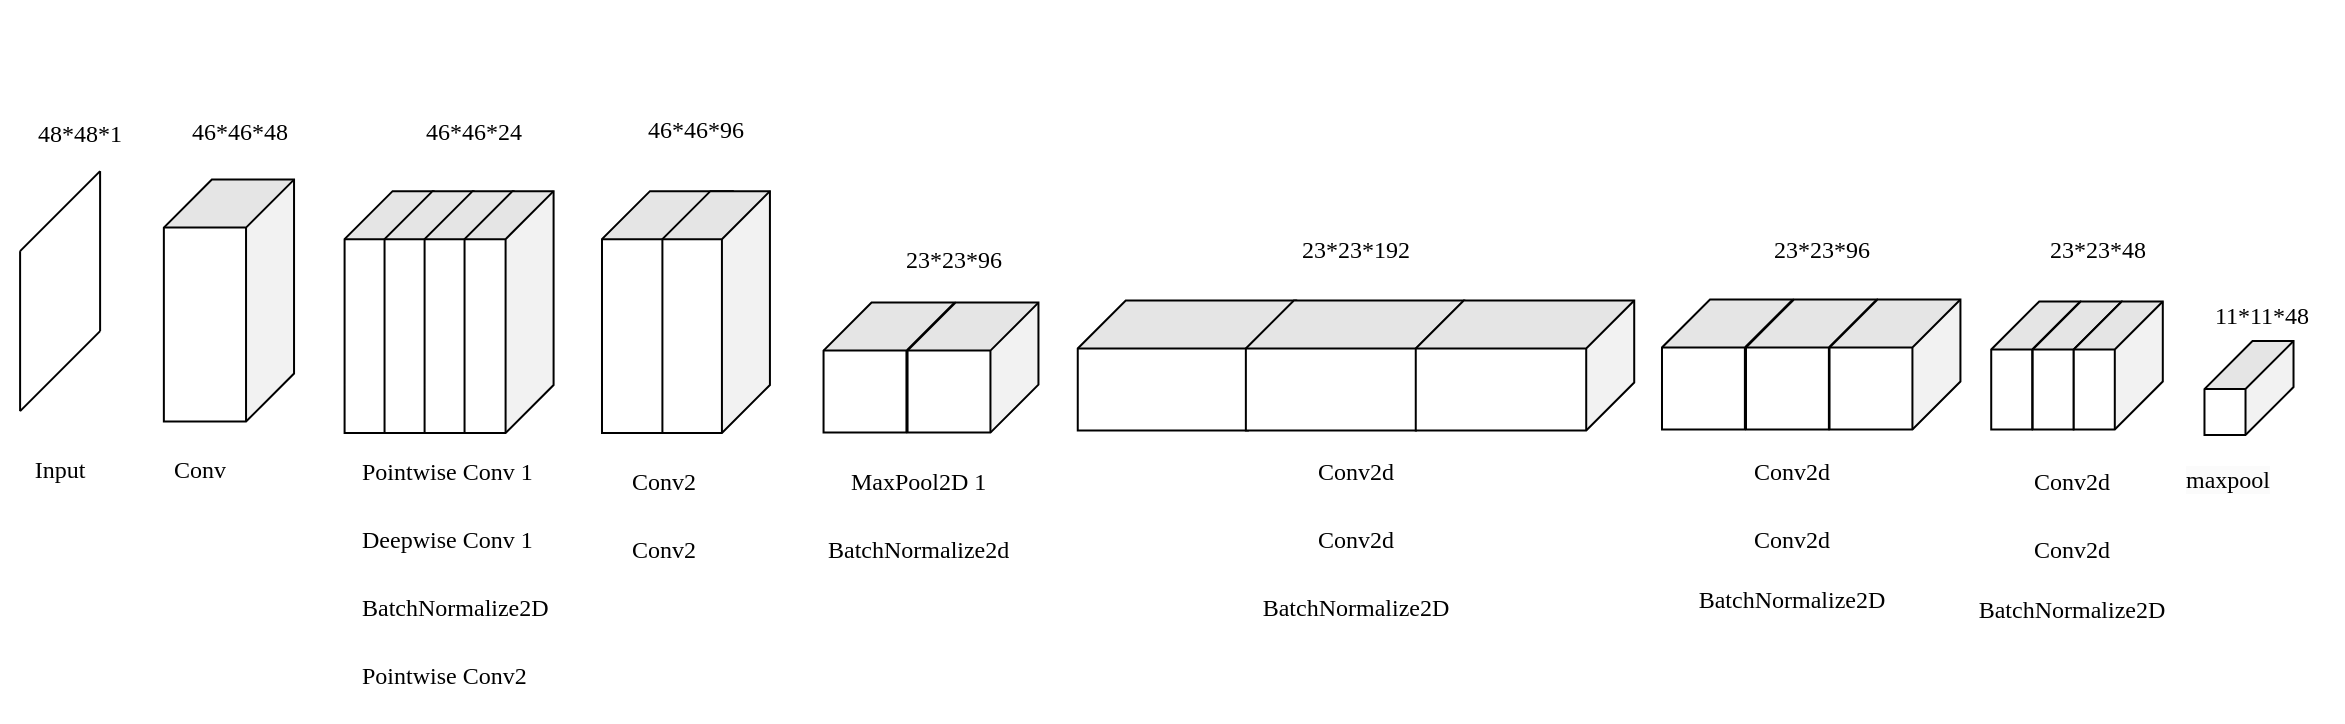 <mxfile version="24.4.14" type="github">
  <diagram name="Page-1" id="ruQCSjTuEK-CR4j8ts8-">
    <mxGraphModel dx="906" dy="392" grid="1" gridSize="10" guides="1" tooltips="1" connect="1" arrows="1" fold="1" page="1" pageScale="1" pageWidth="827" pageHeight="1169" math="0" shadow="0">
      <root>
        <mxCell id="0" />
        <mxCell id="1" parent="0" />
        <mxCell id="BOT6v-Y-nVdcMwbrMlGy-1" value="" style="endArrow=none;html=1;rounded=0;" parent="1" edge="1">
          <mxGeometry width="50" height="50" relative="1" as="geometry">
            <mxPoint x="249.05" y="250.57" as="sourcePoint" />
            <mxPoint x="289.05" y="210.57" as="targetPoint" />
          </mxGeometry>
        </mxCell>
        <mxCell id="BOT6v-Y-nVdcMwbrMlGy-2" value="" style="endArrow=none;html=1;rounded=0;" parent="1" edge="1">
          <mxGeometry width="50" height="50" relative="1" as="geometry">
            <mxPoint x="249.05" y="330.57" as="sourcePoint" />
            <mxPoint x="249.05" y="250.57" as="targetPoint" />
          </mxGeometry>
        </mxCell>
        <mxCell id="BOT6v-Y-nVdcMwbrMlGy-3" value="" style="endArrow=none;html=1;rounded=0;" parent="1" edge="1">
          <mxGeometry width="50" height="50" relative="1" as="geometry">
            <mxPoint x="249.05" y="330.57" as="sourcePoint" />
            <mxPoint x="289.05" y="290.57" as="targetPoint" />
          </mxGeometry>
        </mxCell>
        <mxCell id="BOT6v-Y-nVdcMwbrMlGy-4" value="" style="endArrow=none;html=1;rounded=0;" parent="1" edge="1">
          <mxGeometry width="50" height="50" relative="1" as="geometry">
            <mxPoint x="289.05" y="290.57" as="sourcePoint" />
            <mxPoint x="289.05" y="210.57" as="targetPoint" />
          </mxGeometry>
        </mxCell>
        <mxCell id="BOT6v-Y-nVdcMwbrMlGy-33" value="&lt;p style=&quot;font-family: &amp;quot;YAFdJllHsUM 0&amp;quot;, _fb_, auto; --fontSize: 16px; --lineHeight: 1.4; line-height: 22px;&quot; class=&quot;cvGsUA direction-ltr align-center para-style-body&quot;&gt;&lt;span style=&quot;background-color: initial;&quot;&gt;48*48*1&lt;/span&gt;&lt;br&gt;&lt;/p&gt;" style="text;html=1;align=center;verticalAlign=middle;whiteSpace=wrap;rounded=0;" parent="1" vertex="1">
          <mxGeometry x="249.05" y="160.57" width="60" height="60" as="geometry" />
        </mxCell>
        <mxCell id="BOT6v-Y-nVdcMwbrMlGy-35" value="&lt;p style=&quot;font-family: &amp;quot;YAFdJllHsUM 0&amp;quot;, _fb_, auto; --fontSize: 16px; --lineHeight: 1.4; line-height: 22px;&quot; class=&quot;cvGsUA direction-ltr align-center para-style-body&quot;&gt;&lt;span style=&quot;background-color: initial;&quot;&gt;46*46*48&lt;/span&gt;&lt;br&gt;&lt;/p&gt;" style="text;html=1;align=center;verticalAlign=middle;whiteSpace=wrap;rounded=0;" parent="1" vertex="1">
          <mxGeometry x="329.05" y="175.29" width="60" height="30" as="geometry" />
        </mxCell>
        <mxCell id="BOT6v-Y-nVdcMwbrMlGy-36" value="&lt;p class=&quot;cvGsUA direction-ltr align-center para-style-body&quot; style=&quot;color: rgb(0, 0, 0); font-family: &amp;quot;YAFdJllHsUM 0&amp;quot;, _fb_, auto; --fontSize: 16px; --lineHeight: 1.4; text-transform: none; line-height: 22px;&quot;&gt;&lt;span style=&quot;background-color: initial; white-space: pre;&quot;&gt;&#x9;&lt;/span&gt;&lt;span style=&quot;background-color: initial;&quot;&gt;46*46*24&lt;/span&gt;&lt;br&gt;&lt;/p&gt;" style="text;whiteSpace=wrap;html=1;" parent="1" vertex="1">
          <mxGeometry x="426" y="160.57" width="120" height="59.43" as="geometry" />
        </mxCell>
        <mxCell id="BOT6v-Y-nVdcMwbrMlGy-46" value="&lt;p style=&quot;font-family: &amp;quot;YAFdJllHsUM 0&amp;quot;, _fb_, auto; --fontSize: 16px; --lineHeight: 1.4; line-height: 22px;&quot; class=&quot;cvGsUA direction-ltr align-center para-style-body&quot;&gt;&lt;br&gt;&lt;/p&gt;" style="text;whiteSpace=wrap;html=1;" parent="1" vertex="1">
          <mxGeometry x="509.05" y="125.57" width="90" height="70" as="geometry" />
        </mxCell>
        <mxCell id="BOT6v-Y-nVdcMwbrMlGy-56" value="&lt;p style=&quot;font-family: &amp;quot;YAFdJllHsUM 0&amp;quot;, _fb_, auto; --fontSize: 16px; --lineHeight: 1.4; line-height: 22px;&quot; class=&quot;cvGsUA direction-ltr align-center para-style-body&quot;&gt;&lt;br&gt;&lt;/p&gt;" style="text;whiteSpace=wrap;html=1;" parent="1" vertex="1">
          <mxGeometry x="594.05" y="125.57" width="90" height="70" as="geometry" />
        </mxCell>
        <mxCell id="BOT6v-Y-nVdcMwbrMlGy-81" value="&lt;p class=&quot;cvGsUA direction-ltr align-center para-style-body&quot; style=&quot;text-align: center; color: rgb(0, 0, 0); font-family: &amp;quot;YAFdJllHsUM 0&amp;quot;, _fb_, auto; --fontSize: 16px; --lineHeight: 1.4; text-transform: none; line-height: 22px;&quot;&gt;&lt;br&gt;&lt;/p&gt;&lt;p class=&quot;cvGsUA direction-ltr align-center para-style-body&quot; style=&quot;text-align: center; color: rgb(0, 0, 0); font-family: &amp;quot;YAFdJllHsUM 0&amp;quot;, _fb_, auto; --fontSize: 16px; --lineHeight: 1.4; text-transform: none; line-height: 22px;&quot;&gt;&lt;span class=&quot;OYPEnA text-decoration-none text-strikethrough-none&quot; style=&quot;color: rgb(0, 0, 0); font-weight: 400; font-style: normal;&quot;&gt;46*46*96&lt;/span&gt;&lt;/p&gt;" style="text;whiteSpace=wrap;html=1;" parent="1" vertex="1">
          <mxGeometry x="561" y="125.57" width="80" height="80.42" as="geometry" />
        </mxCell>
        <mxCell id="BOT6v-Y-nVdcMwbrMlGy-118" value="&lt;p class=&quot;cvGsUA direction-ltr align-center para-style-body&quot; style=&quot;color: rgb(0, 0, 0); font-family: &amp;quot;YAFdJllHsUM 0&amp;quot;, _fb_, auto; --fontSize: 16px; --lineHeight: 1.4; text-transform: none; line-height: 22px;&quot;&gt;&lt;br&gt;&lt;/p&gt;&lt;p class=&quot;cvGsUA direction-ltr align-center para-style-body&quot; style=&quot;color: rgb(0, 0, 0); font-family: &amp;quot;YAFdJllHsUM 0&amp;quot;, _fb_, auto; --fontSize: 16px; --lineHeight: 1.4; text-transform: none; line-height: 22px;&quot;&gt;&lt;span class=&quot;OYPEnA text-decoration-none text-strikethrough-none&quot; style=&quot;color: rgb(0, 0, 0); font-weight: 400; font-style: normal;&quot;&gt;&lt;span style=&quot;white-space: pre;&quot;&gt;&#x9;&lt;/span&gt;23*23*96&lt;/span&gt;&lt;/p&gt;" style="text;whiteSpace=wrap;html=1;" parent="1" vertex="1">
          <mxGeometry x="665.5" y="190.57" width="120" height="100" as="geometry" />
        </mxCell>
        <mxCell id="i-L_4i1-_gD5fJflmv38-16" value="&lt;p class=&quot;cvGsUA direction-ltr align-center para-style-body&quot; style=&quot;color: rgb(0, 0, 0); font-family: &amp;quot;YAFdJllHsUM 0&amp;quot;, _fb_, auto; --fontSize: 16px; --lineHeight: 1.4; text-transform: none; line-height: 22px;&quot;&gt;&lt;span style=&quot;background-color: initial;&quot;&gt;23*23*192&lt;/span&gt;&lt;br&gt;&lt;/p&gt;" style="text;whiteSpace=wrap;html=1;align=center;" parent="1" vertex="1">
          <mxGeometry x="871.99" y="220" width="90" height="57" as="geometry" />
        </mxCell>
        <mxCell id="hQGoK5evNUAvpz7l86rO-31" value="&lt;p class=&quot;cvGsUA direction-ltr align-center para-style-body&quot; style=&quot;color: rgb(0, 0, 0); font-family: &amp;quot;YAFdJllHsUM 0&amp;quot;, _fb_, auto; --fontSize: 16px; --lineHeight: 1.4; text-transform: none; line-height: 22px;&quot;&gt;&lt;span style=&quot;background-color: initial;&quot;&gt;23*23*96&lt;/span&gt;&lt;br&gt;&lt;/p&gt;" style="text;whiteSpace=wrap;html=1;align=center;" parent="1" vertex="1">
          <mxGeometry x="1110" y="220" width="80" height="60" as="geometry" />
        </mxCell>
        <mxCell id="hQGoK5evNUAvpz7l86rO-63" value="&lt;p class=&quot;cvGsUA direction-ltr align-center para-style-body&quot; style=&quot;color: rgb(0, 0, 0); font-family: &amp;quot;YAFdJllHsUM 0&amp;quot;, _fb_, auto; --fontSize: 16px; --lineHeight: 1.4; text-transform: none; line-height: 22px;&quot;&gt;&lt;span style=&quot;background-color: initial;&quot;&gt;23*23*48&lt;/span&gt;&lt;br&gt;&lt;/p&gt;" style="text;whiteSpace=wrap;html=1;align=center;" parent="1" vertex="1">
          <mxGeometry x="1247.5" y="220" width="80" height="40" as="geometry" />
        </mxCell>
        <mxCell id="hQGoK5evNUAvpz7l86rO-83" value="&lt;p class=&quot;cvGsUA direction-ltr align-center para-style-body&quot; style=&quot;color: rgb(0, 0, 0); font-family: &amp;quot;YAFdJllHsUM 0&amp;quot;, _fb_, auto; --fontSize: 16px; --lineHeight: 1.4; text-transform: none; line-height: 22px;&quot;&gt;&lt;span style=&quot;background-color: initial;&quot;&gt;11*11*48&lt;/span&gt;&lt;br&gt;&lt;/p&gt;" style="text;whiteSpace=wrap;html=1;align=center;" parent="1" vertex="1">
          <mxGeometry x="1330" y="253.13" width="80" height="20.57" as="geometry" />
        </mxCell>
        <mxCell id="3nOd5g_lh1NAbwsvEot6-1" value="&lt;p class=&quot;cvGsUA direction-ltr align-center para-style-body&quot; style=&quot;color: rgb(0, 0, 0); font-family: &amp;quot;YAFdJllHsUM 0&amp;quot;, _fb_, auto; --fontSize: 16px; --lineHeight: 1.4; text-transform: none; line-height: 22px;&quot;&gt;&lt;span class=&quot;OYPEnA text-decoration-none text-strikethrough-none&quot; style=&quot;color: rgb(0, 0, 0); font-weight: 400; font-style: normal;&quot;&gt;Pointwise Conv 1&lt;/span&gt;&lt;span class=&quot;OYPEnA text-decoration-none text-strikethrough-none white-space-prewrap&quot; style=&quot;color: rgb(0, 0, 0); font-weight: 400; font-style: normal;&quot;&gt; &lt;/span&gt;&lt;/p&gt;&lt;p class=&quot;cvGsUA direction-ltr align-center para-style-body&quot; style=&quot;color: rgb(0, 0, 0); font-family: &amp;quot;YAFdJllHsUM 0&amp;quot;, _fb_, auto; --fontSize: 16px; --lineHeight: 1.4; text-transform: none; line-height: 22px;&quot;&gt;&lt;span style=&quot;background-color: initial;&quot;&gt;Deepwise Conv 1&lt;/span&gt;&lt;/p&gt;&lt;p style=&quot;font-family: &amp;quot;YAFdJllHsUM 0&amp;quot;, _fb_, auto; --fontSize: 16px; --lineHeight: 1.4; line-height: 22px;&quot; class=&quot;cvGsUA direction-ltr align-center para-style-body&quot;&gt;&lt;span class=&quot;OYPEnA text-decoration-none text-strikethrough-none white-space-prewrap&quot;&gt;&lt;/span&gt;&lt;/p&gt;&lt;p style=&quot;font-family: &amp;quot;YAFdJllHsUM 0&amp;quot;, _fb_, auto; --fontSize: 16px; --lineHeight: 1.4; line-height: 22px;&quot; class=&quot;cvGsUA direction-ltr align-center para-style-body&quot;&gt;&lt;span class=&quot;OYPEnA text-decoration-none text-strikethrough-none&quot;&gt;BatchNormalize2D&lt;/span&gt;&lt;/p&gt;&lt;p style=&quot;font-family: &amp;quot;YAFdJllHsUM 0&amp;quot;, _fb_, auto; --fontSize: 16px; --lineHeight: 1.4; line-height: 22px;&quot; class=&quot;cvGsUA direction-ltr align-center para-style-body&quot;&gt;&lt;span style=&quot;text-align: center; background-color: initial;&quot;&gt;Pointwise Conv2&lt;/span&gt;&lt;/p&gt;" style="text;whiteSpace=wrap;html=1;" parent="1" vertex="1">
          <mxGeometry x="418.05" y="330.57" width="91" height="149.43" as="geometry" />
        </mxCell>
        <mxCell id="3nOd5g_lh1NAbwsvEot6-2" value="&lt;p style=&quot;font-family: &amp;quot;YAFdJllHsUM 0&amp;quot;, _fb_, auto; --fontSize: 16px; --lineHeight: 1.4; line-height: 22px;&quot; class=&quot;cvGsUA direction-ltr align-center para-style-body&quot;&gt;&lt;span class=&quot;OYPEnA text-decoration-none text-strikethrough-none&quot;&gt;Conv&lt;/span&gt;&lt;span class=&quot;OYPEnA text-decoration-none text-strikethrough-none white-space-prewrap&quot;&gt; &lt;/span&gt;&lt;/p&gt;&lt;p style=&quot;font-family: &amp;quot;YAFdJllHsUM 0&amp;quot;, _fb_, auto; --fontSize: 16px; --lineHeight: 1.4; line-height: 22px;&quot; class=&quot;cvGsUA direction-ltr align-center para-style-body&quot;&gt;&lt;br&gt;&lt;/p&gt;" style="text;html=1;align=center;verticalAlign=middle;whiteSpace=wrap;rounded=0;" parent="1" vertex="1">
          <mxGeometry x="309.05" y="360.57" width="60" height="30" as="geometry" />
        </mxCell>
        <mxCell id="3nOd5g_lh1NAbwsvEot6-3" value="&lt;p style=&quot;font-family: &amp;quot;YAFdJllHsUM 0&amp;quot;, _fb_, auto; --fontSize: 16px; --lineHeight: 1.4; line-height: 22px;&quot; class=&quot;cvGsUA direction-ltr align-center para-style-body&quot;&gt;Input&lt;/p&gt;&lt;p style=&quot;font-family: &amp;quot;YAFdJllHsUM 0&amp;quot;, _fb_, auto; --fontSize: 16px; --lineHeight: 1.4; line-height: 22px;&quot; class=&quot;cvGsUA direction-ltr align-center para-style-body&quot;&gt;&lt;br&gt;&lt;/p&gt;" style="text;html=1;align=center;verticalAlign=middle;whiteSpace=wrap;rounded=0;" parent="1" vertex="1">
          <mxGeometry x="239.05" y="335.57" width="60" height="80" as="geometry" />
        </mxCell>
        <mxCell id="3nOd5g_lh1NAbwsvEot6-5" value="&lt;p class=&quot;cvGsUA direction-ltr align-center para-style-body&quot; style=&quot;text-align: center; color: rgb(0, 0, 0); font-family: &amp;quot;YAFdJllHsUM 0&amp;quot;, _fb_, auto; --fontSize: 16px; --lineHeight: 1.4; text-transform: none; line-height: 22px;&quot;&gt;Conv2&lt;/p&gt;&lt;p class=&quot;cvGsUA direction-ltr align-center para-style-body&quot; style=&quot;text-align: center; color: rgb(0, 0, 0); font-family: &amp;quot;YAFdJllHsUM 0&amp;quot;, _fb_, auto; --fontSize: 16px; --lineHeight: 1.4; text-transform: none; line-height: 22px;&quot;&gt;Conv2&lt;/p&gt;" style="text;whiteSpace=wrap;html=1;" parent="1" vertex="1">
          <mxGeometry x="553.1" y="335.57" width="45.95" height="100" as="geometry" />
        </mxCell>
        <mxCell id="3nOd5g_lh1NAbwsvEot6-6" value="&lt;p class=&quot;cvGsUA direction-ltr align-center para-style-body&quot; style=&quot;text-align: center; color: rgb(0, 0, 0); font-family: &amp;quot;YAFdJllHsUM 0&amp;quot;, _fb_, auto; --fontSize: 16px; --lineHeight: 1.4; text-transform: none; line-height: 22px;&quot;&gt;&lt;span class=&quot;OYPEnA white-space-prewrap text-decoration-none text-strikethrough-none&quot; style=&quot;color: rgb(0, 0, 0); font-weight: 400; font-style: normal;&quot;&gt; &lt;/span&gt;&lt;span class=&quot;OYPEnA text-decoration-none text-strikethrough-none&quot; style=&quot;color: rgb(0, 0, 0); font-weight: 400; font-style: normal;&quot;&gt;MaxPool2D 1&lt;/span&gt;&lt;span class=&quot;OYPEnA text-decoration-none text-strikethrough-none white-space-prewrap&quot; style=&quot;color: rgb(0, 0, 0); font-weight: 400; font-style: normal;&quot;&gt; &lt;/span&gt;&lt;/p&gt;&lt;p class=&quot;cvGsUA direction-ltr align-center para-style-body&quot; style=&quot;text-align: center; color: rgb(0, 0, 0); font-family: &amp;quot;YAFdJllHsUM 0&amp;quot;, _fb_, auto; --fontSize: 16px; --lineHeight: 1.4; text-transform: none; line-height: 22px;&quot;&gt;&lt;span style=&quot;text-align: left;&quot;&gt;BatchNormalize2d&lt;/span&gt;&lt;br&gt;&lt;/p&gt;" style="text;whiteSpace=wrap;html=1;" parent="1" vertex="1">
          <mxGeometry x="650.78" y="336.24" width="100" height="100" as="geometry" />
        </mxCell>
        <mxCell id="3nOd5g_lh1NAbwsvEot6-7" value="&lt;p class=&quot;cvGsUA direction-ltr align-center para-style-body&quot; style=&quot;color: rgb(0, 0, 0); font-family: &amp;quot;YAFdJllHsUM 0&amp;quot;, _fb_, auto; --fontSize: 16px; --lineHeight: 1.4; text-transform: none; line-height: 22px;&quot;&gt;&lt;span class=&quot;OYPEnA text-decoration-none text-strikethrough-none&quot; style=&quot;color: rgb(0, 0, 0); font-weight: 400; font-style: normal;&quot;&gt;Conv2d&lt;/span&gt;&lt;/p&gt;&lt;p style=&quot;font-family: &amp;quot;YAFdJllHsUM 0&amp;quot;, _fb_, auto; --fontSize: 16px; --lineHeight: 1.4; line-height: 22px;&quot; class=&quot;cvGsUA direction-ltr align-center para-style-body&quot;&gt;&lt;span class=&quot;OYPEnA text-decoration-none text-strikethrough-none&quot;&gt;Conv2d&lt;/span&gt;&lt;/p&gt;&lt;div&gt;&lt;span class=&quot;OYPEnA text-decoration-none text-strikethrough-none&quot;&gt;&lt;p style=&quot;font-family: &amp;quot;YAFdJllHsUM 0&amp;quot;, _fb_, auto; --fontSize: 16px; --lineHeight: 1.4; line-height: 22px;&quot; class=&quot;cvGsUA direction-ltr align-center para-style-body&quot;&gt;&lt;span class=&quot;OYPEnA text-decoration-none text-strikethrough-none&quot;&gt;BatchNormalize2D&lt;/span&gt;&lt;span class=&quot;OYPEnA text-decoration-none text-strikethrough-none white-space-prewrap&quot;&gt;&lt;/span&gt;&lt;/p&gt;&lt;div&gt;&lt;span class=&quot;OYPEnA text-decoration-none text-strikethrough-none&quot;&gt;&lt;br&gt;&lt;/span&gt;&lt;/div&gt;&lt;/span&gt;&lt;/div&gt;" style="text;whiteSpace=wrap;html=1;align=center;" parent="1" vertex="1">
          <mxGeometry x="871.99" y="330.57" width="90" height="100" as="geometry" />
        </mxCell>
        <mxCell id="3nOd5g_lh1NAbwsvEot6-9" value="&lt;p class=&quot;cvGsUA direction-ltr align-center para-style-body&quot; style=&quot;color: rgb(0, 0, 0); font-family: &amp;quot;YAFdJllHsUM 0&amp;quot;, _fb_, auto; --fontSize: 16px; --lineHeight: 1.4; text-transform: none; line-height: 22px;&quot;&gt;&lt;span style=&quot;background-color: initial;&quot;&gt;Conv2d&lt;/span&gt;&lt;br&gt;&lt;/p&gt;&lt;p style=&quot;font-family: &amp;quot;YAFdJllHsUM 0&amp;quot;, _fb_, auto; --fontSize: 16px; --lineHeight: 1.4; line-height: 22px;&quot; class=&quot;cvGsUA direction-ltr align-center para-style-body&quot;&gt;&lt;span class=&quot;OYPEnA text-decoration-none text-strikethrough-none&quot;&gt;Conv2d&lt;/span&gt;&lt;/p&gt;&lt;div style=&quot;text-align: left;&quot;&gt;&lt;span class=&quot;OYPEnA text-decoration-none text-strikethrough-none&quot;&gt;&lt;span style=&quot;font-family: &amp;quot;YAFdJllHsUM 0&amp;quot;, _fb_, auto; text-align: center;&quot;&gt;BatchNormalize2D&lt;/span&gt;&lt;/span&gt;&lt;/div&gt;" style="text;whiteSpace=wrap;html=1;align=center;" parent="1" vertex="1">
          <mxGeometry x="1080" y="330.57" width="110" height="139.49" as="geometry" />
        </mxCell>
        <mxCell id="3nOd5g_lh1NAbwsvEot6-10" value="&lt;p class=&quot;cvGsUA direction-ltr align-center para-style-body&quot; style=&quot;color: rgb(0, 0, 0); font-family: &amp;quot;YAFdJllHsUM 0&amp;quot;, _fb_, auto; --fontSize: 16px; --lineHeight: 1.4; text-transform: none; line-height: 22px;&quot;&gt;&lt;span class=&quot;OYPEnA text-decoration-none text-strikethrough-none&quot; style=&quot;color: rgb(0, 0, 0); font-weight: 400; font-style: normal;&quot;&gt;Conv2d&lt;/span&gt;&lt;/p&gt;&lt;p style=&quot;font-family: &amp;quot;YAFdJllHsUM 0&amp;quot;, _fb_, auto; --fontSize: 16px; --lineHeight: 1.4; line-height: 22px;&quot; class=&quot;cvGsUA direction-ltr align-center para-style-body&quot;&gt;&lt;span class=&quot;OYPEnA text-decoration-none text-strikethrough-none&quot;&gt;Conv2d&lt;/span&gt;&lt;/p&gt;&lt;div&gt;&lt;span class=&quot;OYPEnA text-decoration-none text-strikethrough-none&quot;&gt;&lt;span style=&quot;font-family: &amp;quot;YAFdJllHsUM 0&amp;quot;, _fb_, auto;&quot;&gt;BatchNormalize2D&lt;/span&gt;&lt;br&gt;&lt;/span&gt;&lt;/div&gt;" style="text;whiteSpace=wrap;html=1;align=center;" parent="1" vertex="1">
          <mxGeometry x="1234.61" y="336.24" width="80" height="146.49" as="geometry" />
        </mxCell>
        <mxCell id="3nOd5g_lh1NAbwsvEot6-11" value="&lt;span style=&quot;color: rgb(0, 0, 0); font-family: &amp;quot;YAFdJllHsUM 0&amp;quot;, _fb_, auto; font-size: 12px; font-style: normal; font-variant-ligatures: normal; font-variant-caps: normal; font-weight: 400; letter-spacing: normal; orphans: 2; text-align: center; text-indent: 0px; text-transform: none; widows: 2; word-spacing: 0px; -webkit-text-stroke-width: 0px; white-space: normal; background-color: rgb(251, 251, 251); text-decoration-thickness: initial; text-decoration-style: initial; text-decoration-color: initial; display: inline !important; float: none;&quot;&gt;maxpool&lt;/span&gt;" style="text;whiteSpace=wrap;html=1;" parent="1" vertex="1">
          <mxGeometry x="1330" y="350.57" width="80" height="40" as="geometry" />
        </mxCell>
        <mxCell id="S0WKR_HYoByIFqM8Vbne-5" value="" style="shape=cube;whiteSpace=wrap;html=1;boundedLbl=1;backgroundOutline=1;darkOpacity=0.05;darkOpacity2=0.1;size=24;rotation=90;" parent="1" vertex="1">
          <mxGeometry x="293" y="242.74" width="120.95" height="65.09" as="geometry" />
        </mxCell>
        <mxCell id="S0WKR_HYoByIFqM8Vbne-18" value="" style="group" parent="1" vertex="1" connectable="0">
          <mxGeometry x="411.295" y="220.565" width="104.5" height="120.955" as="geometry" />
        </mxCell>
        <mxCell id="S0WKR_HYoByIFqM8Vbne-12" value="" style="group" parent="S0WKR_HYoByIFqM8Vbne-18" vertex="1" connectable="0">
          <mxGeometry width="70.94" height="120.95" as="geometry" />
        </mxCell>
        <mxCell id="S0WKR_HYoByIFqM8Vbne-13" value="" style="shape=cube;whiteSpace=wrap;html=1;boundedLbl=1;backgroundOutline=1;darkOpacity=0.05;darkOpacity2=0.1;size=24;rotation=90;" parent="S0WKR_HYoByIFqM8Vbne-12" vertex="1">
          <mxGeometry x="-38.215" y="38.215" width="120.95" height="44.52" as="geometry" />
        </mxCell>
        <mxCell id="S0WKR_HYoByIFqM8Vbne-14" value="" style="shape=cube;whiteSpace=wrap;html=1;boundedLbl=1;backgroundOutline=1;darkOpacity=0.05;darkOpacity2=0.1;size=24;rotation=90;" parent="S0WKR_HYoByIFqM8Vbne-12" vertex="1">
          <mxGeometry x="-18.235" y="38.215" width="120.95" height="44.52" as="geometry" />
        </mxCell>
        <mxCell id="S0WKR_HYoByIFqM8Vbne-15" value="" style="group" parent="S0WKR_HYoByIFqM8Vbne-18" vertex="1" connectable="0">
          <mxGeometry x="40" width="64.5" height="120.955" as="geometry" />
        </mxCell>
        <mxCell id="S0WKR_HYoByIFqM8Vbne-16" value="" style="shape=cube;whiteSpace=wrap;html=1;boundedLbl=1;backgroundOutline=1;darkOpacity=0.05;darkOpacity2=0.1;size=24;rotation=90;" parent="S0WKR_HYoByIFqM8Vbne-15" vertex="1">
          <mxGeometry x="-38.215" y="38.215" width="120.95" height="44.52" as="geometry" />
        </mxCell>
        <mxCell id="S0WKR_HYoByIFqM8Vbne-17" value="" style="shape=cube;whiteSpace=wrap;html=1;boundedLbl=1;backgroundOutline=1;darkOpacity=0.05;darkOpacity2=0.1;size=24;rotation=90;" parent="S0WKR_HYoByIFqM8Vbne-15" vertex="1">
          <mxGeometry x="-18.235" y="38.215" width="120.95" height="44.52" as="geometry" />
        </mxCell>
        <mxCell id="S0WKR_HYoByIFqM8Vbne-39" value="" style="shape=cube;whiteSpace=wrap;html=1;boundedLbl=1;backgroundOutline=1;darkOpacity=0.05;darkOpacity2=0.1;size=24;rotation=90;movable=1;resizable=1;rotatable=1;deletable=1;editable=1;locked=0;connectable=1;" parent="1" vertex="1">
          <mxGeometry x="799.995" y="253.135" width="65" height="109.23" as="geometry" />
        </mxCell>
        <mxCell id="S0WKR_HYoByIFqM8Vbne-40" value="" style="shape=cube;whiteSpace=wrap;html=1;boundedLbl=1;backgroundOutline=1;darkOpacity=0.05;darkOpacity2=0.1;size=24;rotation=90;movable=1;resizable=1;rotatable=1;deletable=1;editable=1;locked=0;connectable=1;" parent="1" vertex="1">
          <mxGeometry x="884.045" y="253.125" width="65" height="109.23" as="geometry" />
        </mxCell>
        <mxCell id="S0WKR_HYoByIFqM8Vbne-41" value="" style="shape=cube;whiteSpace=wrap;html=1;boundedLbl=1;backgroundOutline=1;darkOpacity=0.05;darkOpacity2=0.1;size=24;rotation=90;movable=1;resizable=1;rotatable=1;deletable=1;editable=1;locked=0;connectable=1;" parent="1" vertex="1">
          <mxGeometry x="968.995" y="253.135" width="65" height="109.23" as="geometry" />
        </mxCell>
        <mxCell id="S0WKR_HYoByIFqM8Vbne-54" value="" style="group" parent="1" vertex="1" connectable="0">
          <mxGeometry x="1069.995" y="274.715" width="149.22" height="65.02" as="geometry" />
        </mxCell>
        <mxCell id="S0WKR_HYoByIFqM8Vbne-49" value="" style="shape=cube;whiteSpace=wrap;html=1;boundedLbl=1;backgroundOutline=1;darkOpacity=0.05;darkOpacity2=0.1;size=24;rotation=90;movable=1;resizable=1;rotatable=1;deletable=1;editable=1;locked=0;connectable=1;" parent="S0WKR_HYoByIFqM8Vbne-54" vertex="1">
          <mxGeometry x="0.225" y="-0.225" width="65" height="65.45" as="geometry" />
        </mxCell>
        <mxCell id="S0WKR_HYoByIFqM8Vbne-50" value="" style="shape=cube;whiteSpace=wrap;html=1;boundedLbl=1;backgroundOutline=1;darkOpacity=0.05;darkOpacity2=0.1;size=24;rotation=90;movable=1;resizable=1;rotatable=1;deletable=1;editable=1;locked=0;connectable=1;" parent="S0WKR_HYoByIFqM8Vbne-54" vertex="1">
          <mxGeometry x="42.225" y="-0.205" width="65" height="65.45" as="geometry" />
        </mxCell>
        <mxCell id="S0WKR_HYoByIFqM8Vbne-53" value="" style="shape=cube;whiteSpace=wrap;html=1;boundedLbl=1;backgroundOutline=1;darkOpacity=0.05;darkOpacity2=0.1;size=24;rotation=90;movable=1;resizable=1;rotatable=1;deletable=1;editable=1;locked=0;connectable=1;" parent="S0WKR_HYoByIFqM8Vbne-54" vertex="1">
          <mxGeometry x="83.995" y="-0.205" width="65" height="65.45" as="geometry" />
        </mxCell>
        <mxCell id="S0WKR_HYoByIFqM8Vbne-61" value="" style="group" parent="1" vertex="1" connectable="0">
          <mxGeometry x="1234.61" y="275.74" width="85.79" height="64" as="geometry" />
        </mxCell>
        <mxCell id="S0WKR_HYoByIFqM8Vbne-58" value="" style="shape=cube;whiteSpace=wrap;html=1;boundedLbl=1;backgroundOutline=1;darkOpacity=0.05;darkOpacity2=0.1;size=24;rotation=90;" parent="S0WKR_HYoByIFqM8Vbne-61" vertex="1">
          <mxGeometry x="-9.74" y="9.74" width="64" height="44.52" as="geometry" />
        </mxCell>
        <mxCell id="S0WKR_HYoByIFqM8Vbne-59" value="" style="shape=cube;whiteSpace=wrap;html=1;boundedLbl=1;backgroundOutline=1;darkOpacity=0.05;darkOpacity2=0.1;size=24;rotation=90;" parent="S0WKR_HYoByIFqM8Vbne-61" vertex="1">
          <mxGeometry x="10.99" y="9.74" width="64" height="44.52" as="geometry" />
        </mxCell>
        <mxCell id="S0WKR_HYoByIFqM8Vbne-60" value="" style="shape=cube;whiteSpace=wrap;html=1;boundedLbl=1;backgroundOutline=1;darkOpacity=0.05;darkOpacity2=0.1;size=24;rotation=90;" parent="S0WKR_HYoByIFqM8Vbne-61" vertex="1">
          <mxGeometry x="31.53" y="9.74" width="64" height="44.52" as="geometry" />
        </mxCell>
        <mxCell id="siV3AOHmvdRsLfM7ryJN-3" value="" style="shape=cube;whiteSpace=wrap;html=1;boundedLbl=1;backgroundOutline=1;darkOpacity=0.05;darkOpacity2=0.1;size=24;rotation=90;" parent="1" vertex="1">
          <mxGeometry x="1340" y="296.78" width="47" height="44.52" as="geometry" />
        </mxCell>
        <mxCell id="38g2joW32eJ2IybOt_a_-3" value="" style="group" vertex="1" connectable="0" parent="1">
          <mxGeometry x="650.775" y="276.295" width="107.45" height="65" as="geometry" />
        </mxCell>
        <mxCell id="S0WKR_HYoByIFqM8Vbne-34" value="" style="shape=cube;whiteSpace=wrap;html=1;boundedLbl=1;backgroundOutline=1;darkOpacity=0.05;darkOpacity2=0.1;size=24;rotation=90;movable=1;resizable=1;rotatable=1;deletable=1;editable=1;locked=0;connectable=1;" parent="38g2joW32eJ2IybOt_a_-3" vertex="1">
          <mxGeometry x="0.225" y="-0.225" width="65" height="65.45" as="geometry" />
        </mxCell>
        <mxCell id="S0WKR_HYoByIFqM8Vbne-35" value="" style="shape=cube;whiteSpace=wrap;html=1;boundedLbl=1;backgroundOutline=1;darkOpacity=0.05;darkOpacity2=0.1;size=24;rotation=90;movable=1;resizable=1;rotatable=1;deletable=1;editable=1;locked=0;connectable=1;" parent="38g2joW32eJ2IybOt_a_-3" vertex="1">
          <mxGeometry x="42.225" y="-0.225" width="65" height="65.45" as="geometry" />
        </mxCell>
        <mxCell id="38g2joW32eJ2IybOt_a_-4" value="" style="group" vertex="1" connectable="0" parent="1">
          <mxGeometry x="539.995" y="220.565" width="83.97" height="120.95" as="geometry" />
        </mxCell>
        <mxCell id="S0WKR_HYoByIFqM8Vbne-32" value="" style="shape=cube;whiteSpace=wrap;html=1;boundedLbl=1;backgroundOutline=1;darkOpacity=0.05;darkOpacity2=0.1;size=24;rotation=90;" parent="38g2joW32eJ2IybOt_a_-4" vertex="1">
          <mxGeometry x="-27.75" y="27.75" width="120.95" height="65.45" as="geometry" />
        </mxCell>
        <mxCell id="S0WKR_HYoByIFqM8Vbne-33" value="" style="shape=cube;whiteSpace=wrap;html=1;boundedLbl=1;backgroundOutline=1;darkOpacity=0.05;darkOpacity2=0.1;size=24;rotation=90;" parent="38g2joW32eJ2IybOt_a_-4" vertex="1">
          <mxGeometry x="-3.385" y="33.595" width="120.95" height="53.76" as="geometry" />
        </mxCell>
      </root>
    </mxGraphModel>
  </diagram>
</mxfile>
